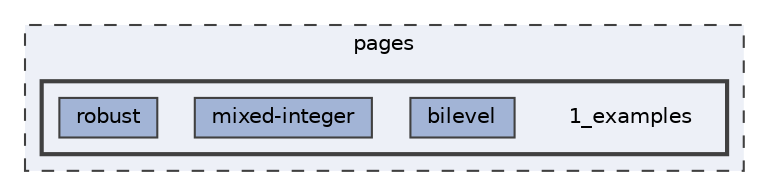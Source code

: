 digraph "pages/1_examples"
{
 // LATEX_PDF_SIZE
  bgcolor="transparent";
  edge [fontname=Helvetica,fontsize=10,labelfontname=Helvetica,labelfontsize=10];
  node [fontname=Helvetica,fontsize=10,shape=box,height=0.2,width=0.4];
  compound=true
  subgraph clusterdir_6151c22965628a179aed97c8d73e2751 {
    graph [ bgcolor="#edf0f7", pencolor="grey25", label="pages", fontname=Helvetica,fontsize=10 style="filled,dashed", URL="dir_6151c22965628a179aed97c8d73e2751.html",tooltip=""]
  subgraph clusterdir_81aabb6862fcc31f02d088dbcde4cd8f {
    graph [ bgcolor="#edf0f7", pencolor="grey25", label="", fontname=Helvetica,fontsize=10 style="filled,bold", URL="dir_81aabb6862fcc31f02d088dbcde4cd8f.html",tooltip=""]
    dir_81aabb6862fcc31f02d088dbcde4cd8f [shape=plaintext, label="1_examples"];
  dir_bf55f5e03ffa44a5b5ca1d5d673b6767 [label="bilevel", fillcolor="#a2b4d6", color="grey25", style="filled", URL="dir_bf55f5e03ffa44a5b5ca1d5d673b6767.html",tooltip=""];
  dir_fa4dd559e21eab2981687137b1cc4a11 [label="mixed-integer", fillcolor="#a2b4d6", color="grey25", style="filled", URL="dir_fa4dd559e21eab2981687137b1cc4a11.html",tooltip=""];
  dir_4eec87421a35756ab0f7b6cd0f548625 [label="robust", fillcolor="#a2b4d6", color="grey25", style="filled", URL="dir_4eec87421a35756ab0f7b6cd0f548625.html",tooltip=""];
  }
  }
}
